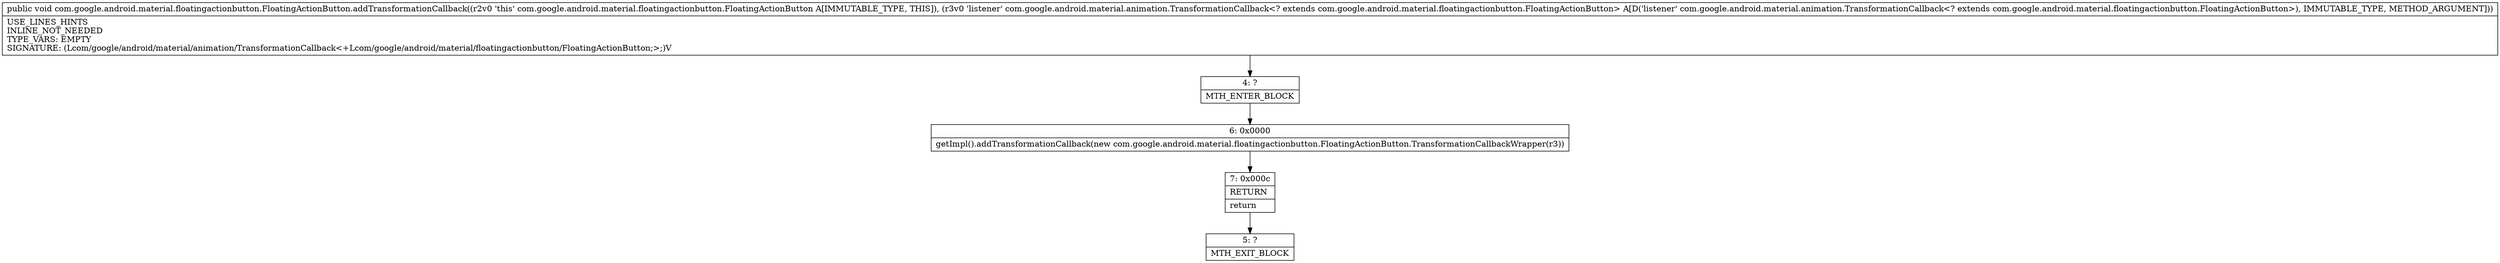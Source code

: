 digraph "CFG forcom.google.android.material.floatingactionbutton.FloatingActionButton.addTransformationCallback(Lcom\/google\/android\/material\/animation\/TransformationCallback;)V" {
Node_4 [shape=record,label="{4\:\ ?|MTH_ENTER_BLOCK\l}"];
Node_6 [shape=record,label="{6\:\ 0x0000|getImpl().addTransformationCallback(new com.google.android.material.floatingactionbutton.FloatingActionButton.TransformationCallbackWrapper(r3))\l}"];
Node_7 [shape=record,label="{7\:\ 0x000c|RETURN\l|return\l}"];
Node_5 [shape=record,label="{5\:\ ?|MTH_EXIT_BLOCK\l}"];
MethodNode[shape=record,label="{public void com.google.android.material.floatingactionbutton.FloatingActionButton.addTransformationCallback((r2v0 'this' com.google.android.material.floatingactionbutton.FloatingActionButton A[IMMUTABLE_TYPE, THIS]), (r3v0 'listener' com.google.android.material.animation.TransformationCallback\<? extends com.google.android.material.floatingactionbutton.FloatingActionButton\> A[D('listener' com.google.android.material.animation.TransformationCallback\<? extends com.google.android.material.floatingactionbutton.FloatingActionButton\>), IMMUTABLE_TYPE, METHOD_ARGUMENT]))  | USE_LINES_HINTS\lINLINE_NOT_NEEDED\lTYPE_VARS: EMPTY\lSIGNATURE: (Lcom\/google\/android\/material\/animation\/TransformationCallback\<+Lcom\/google\/android\/material\/floatingactionbutton\/FloatingActionButton;\>;)V\l}"];
MethodNode -> Node_4;Node_4 -> Node_6;
Node_6 -> Node_7;
Node_7 -> Node_5;
}

